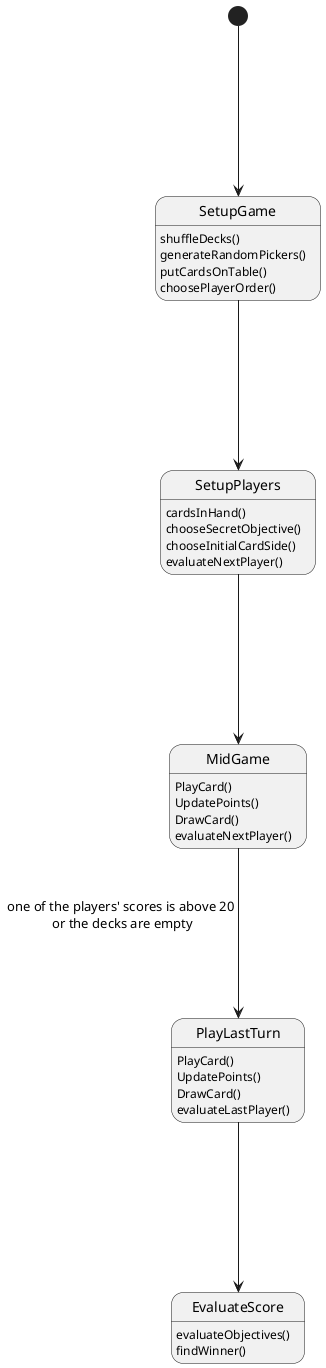 @startuml

skinparam linetype ortho
skinparam ranksep 170
skinparam nodesep 120


[*] --> SetupGame
SetupGame: shuffleDecks()
SetupGame:generateRandomPickers()
SetupGame: putCardsOnTable()
SetupGame: choosePlayerOrder()


SetupGame --> SetupPlayers
SetupPlayers: cardsInHand()
SetupPlayers: chooseSecretObjective()
SetupPlayers: chooseInitialCardSide()
SetupPlayers: evaluateNextPlayer()


SetupPlayers --> MidGame
MidGame : PlayCard()
MidGame : UpdatePoints()
MidGame : DrawCard()
MidGame: evaluateNextPlayer()


MidGame --> PlayLastTurn : one of the players' scores is above 20 \nor the decks are empty
PlayLastTurn --> EvaluateScore
PlayLastTurn : PlayCard()
PlayLastTurn : UpdatePoints()
PlayLastTurn : DrawCard()
PlayLastTurn : evaluateLastPlayer()

EvaluateScore : evaluateObjectives()
EvaluateScore : findWinner()


@enduml
